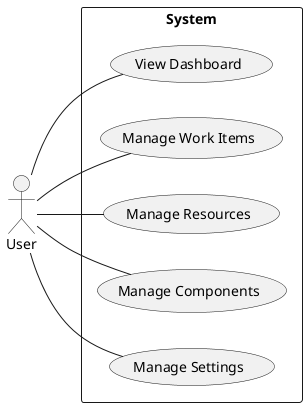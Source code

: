 @startuml "Top-Level Use Cases"
    left to right direction

    actor  "User" as user

    rectangle "System" {
        usecase "View Dashboard" as vw_dashboard
        usecase "Manage Work Items" as mg_workitems
        usecase "Manage Resources" as mg_resources
        usecase "Manage Components" as mg_components
        usecase "Manage Settings" as mg_settings

        user -- vw_dashboard
        user -- mg_workitems
        user -- mg_resources
        user -- mg_components
        user -- mg_settings
    }
@enduml